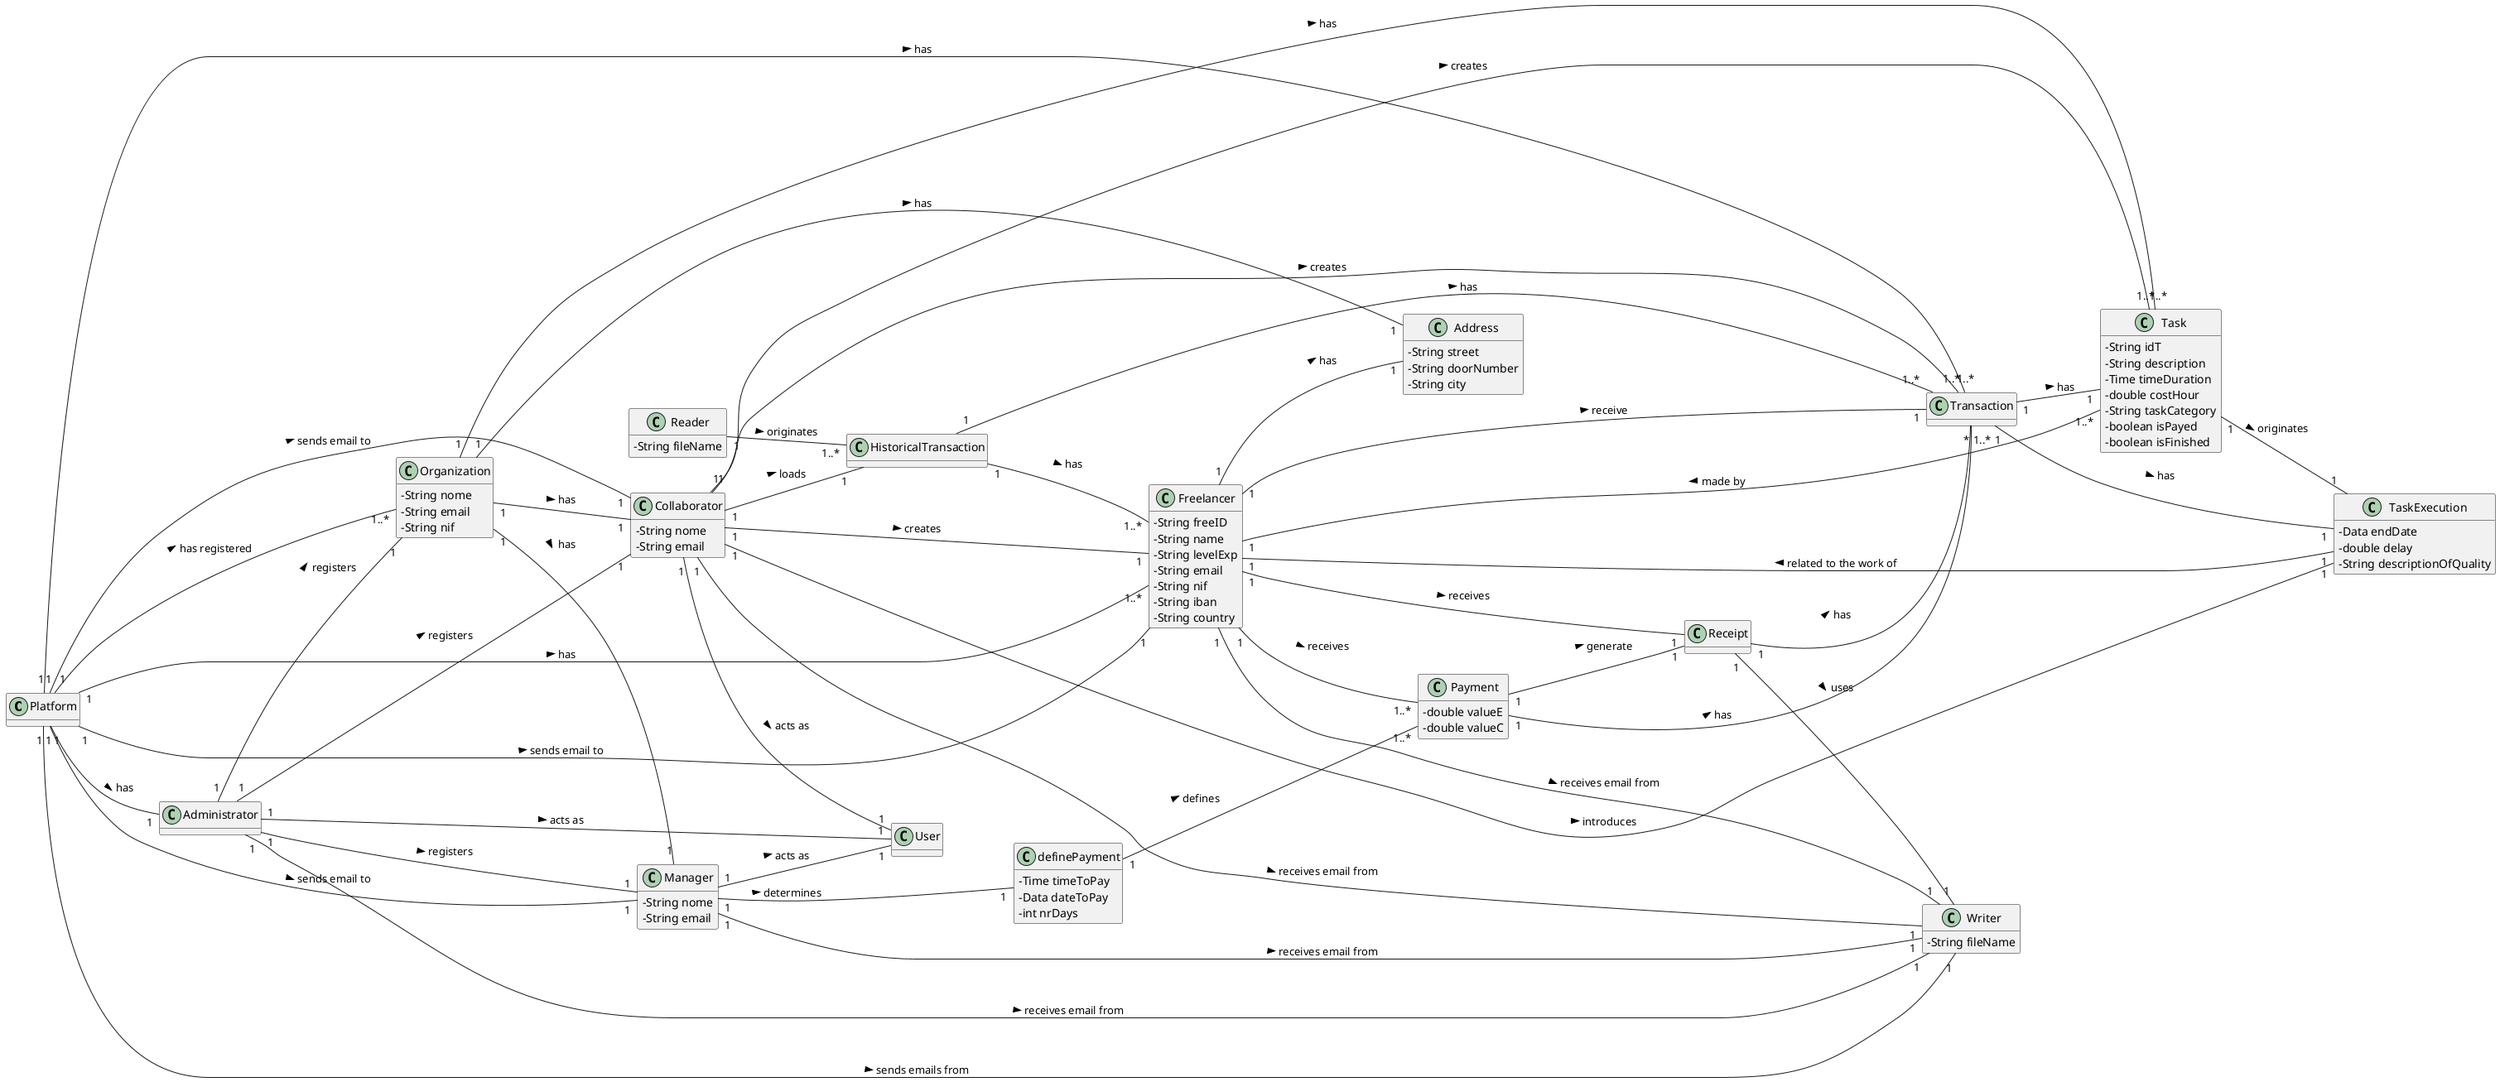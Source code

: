 @startuml
skinparam classAttributeIconSize 0
hide methods
left to right direction

class Platform{
}
class Freelancer {
  -String freeID
  -String name
  -String levelExp
  -String email
  -String nif
  -String iban
  -String country
}

class Organization {
  -String nome
  -String email
  -String nif
}

class Collaborator{
  -String nome
  -String email
}

class Task {
  -String idT
  -String description
  -Time timeDuration
  -double costHour
  -String taskCategory
  -boolean isPayed
  -boolean isFinished
}

class Manager {
  -String nome
  -String email
}

class User {
}

class Receipt {
}

class Transaction {

}

class Address{
  -String street
  -String doorNumber
  -String city
}

class Administrator {
}

class Payment{
  -double valueE
  -double valueC
}

class definePayment{
  -Time timeToPay
  -Data dateToPay
  -int nrDays
  }

class Reader {
  -String fileName
}

class HistoricalTransaction{
}

class TaskExecution{
  -Data endDate
  -double delay
  -String descriptionOfQuality
  }

class Writer{
  -String fileName
  }

Freelancer "1" -- "1" Transaction: receive >
Freelancer "1" -- "1" Receipt: receives > 
Freelancer "1" -- "1..*" Payment: receives >
Freelancer "1" -- "1" Address: has >
Freelancer "1" -- "1" Writer: receives email from >

Task "1..*" -- "1" Freelancer: made by >


Platform "1" -- "1..*" Transaction: has >
Platform "1" -- "1" Administrator: has >
Platform "1" -- "1..*" Organization: has registered >
Platform "1" -- "1..*" Freelancer: has >
Platform "1" -- "1" Freelancer: sends email to >
Platform "1" -- "1" Collaborator: sends email to >
Platform "1" -- "1" Manager: sends email to >
Platform "1" -- "1" Writer : sends emails from >

Organization "1" -- "1" Address: has >
Organization "1" -- "1" Manager: has >
Organization "1" -- "1" Collaborator: has >
Organization "1" -- "1..*" Task: has >

Manager "1" -- "1" User: acts as >
Manager "1" -- "1" Writer: receives email from >
Manager "1" -- "1" definePayment: determines >

Administrator "1" -- "1" Organization: registers >
Administrator "1" -- "1" User: acts as >
Administrator "1" -- "1" Collaborator: registers >
Administrator "1" -- "1" Manager: registers >
Administrator "1" -- "1" Writer: receives email from >

Transaction "1" -- "1" Task: has >
Transaction "1" -- "1" TaskExecution: has >


Payment "1" -- "1" Receipt: generate >
Payment "1" -- "1..*" Transaction : has >

definePayment "1" -- "1..*" Payment: defines > 


Reader "1" -- "1..*" HistoricalTransaction: originates >

HistoricalTransaction "1" -- "1..*" Transaction: has >
HistoricalTransaction "1" -- "1..*" Freelancer: has >

Collaborator "1" -- "1" Freelancer: creates >
Collaborator "1" -- "1..*" Task: creates >
Collaborator "1" -- "1..*" Transaction: creates >
Collaborator "1" -- "1" User: acts as >
Collaborator "1" -- "1" HistoricalTransaction: loads >
Collaborator "1" -- "1" TaskExecution: introduces >
Collaborator "1" -- "1" Writer: receives email from >


TaskExecution "1" -- "1" Freelancer: related to the work of >

Task "1" -- "1" TaskExecution : originates >

Receipt "1" -- "1" Writer : uses >
Receipt "1" -- "*" Transaction: has >




@enduml




